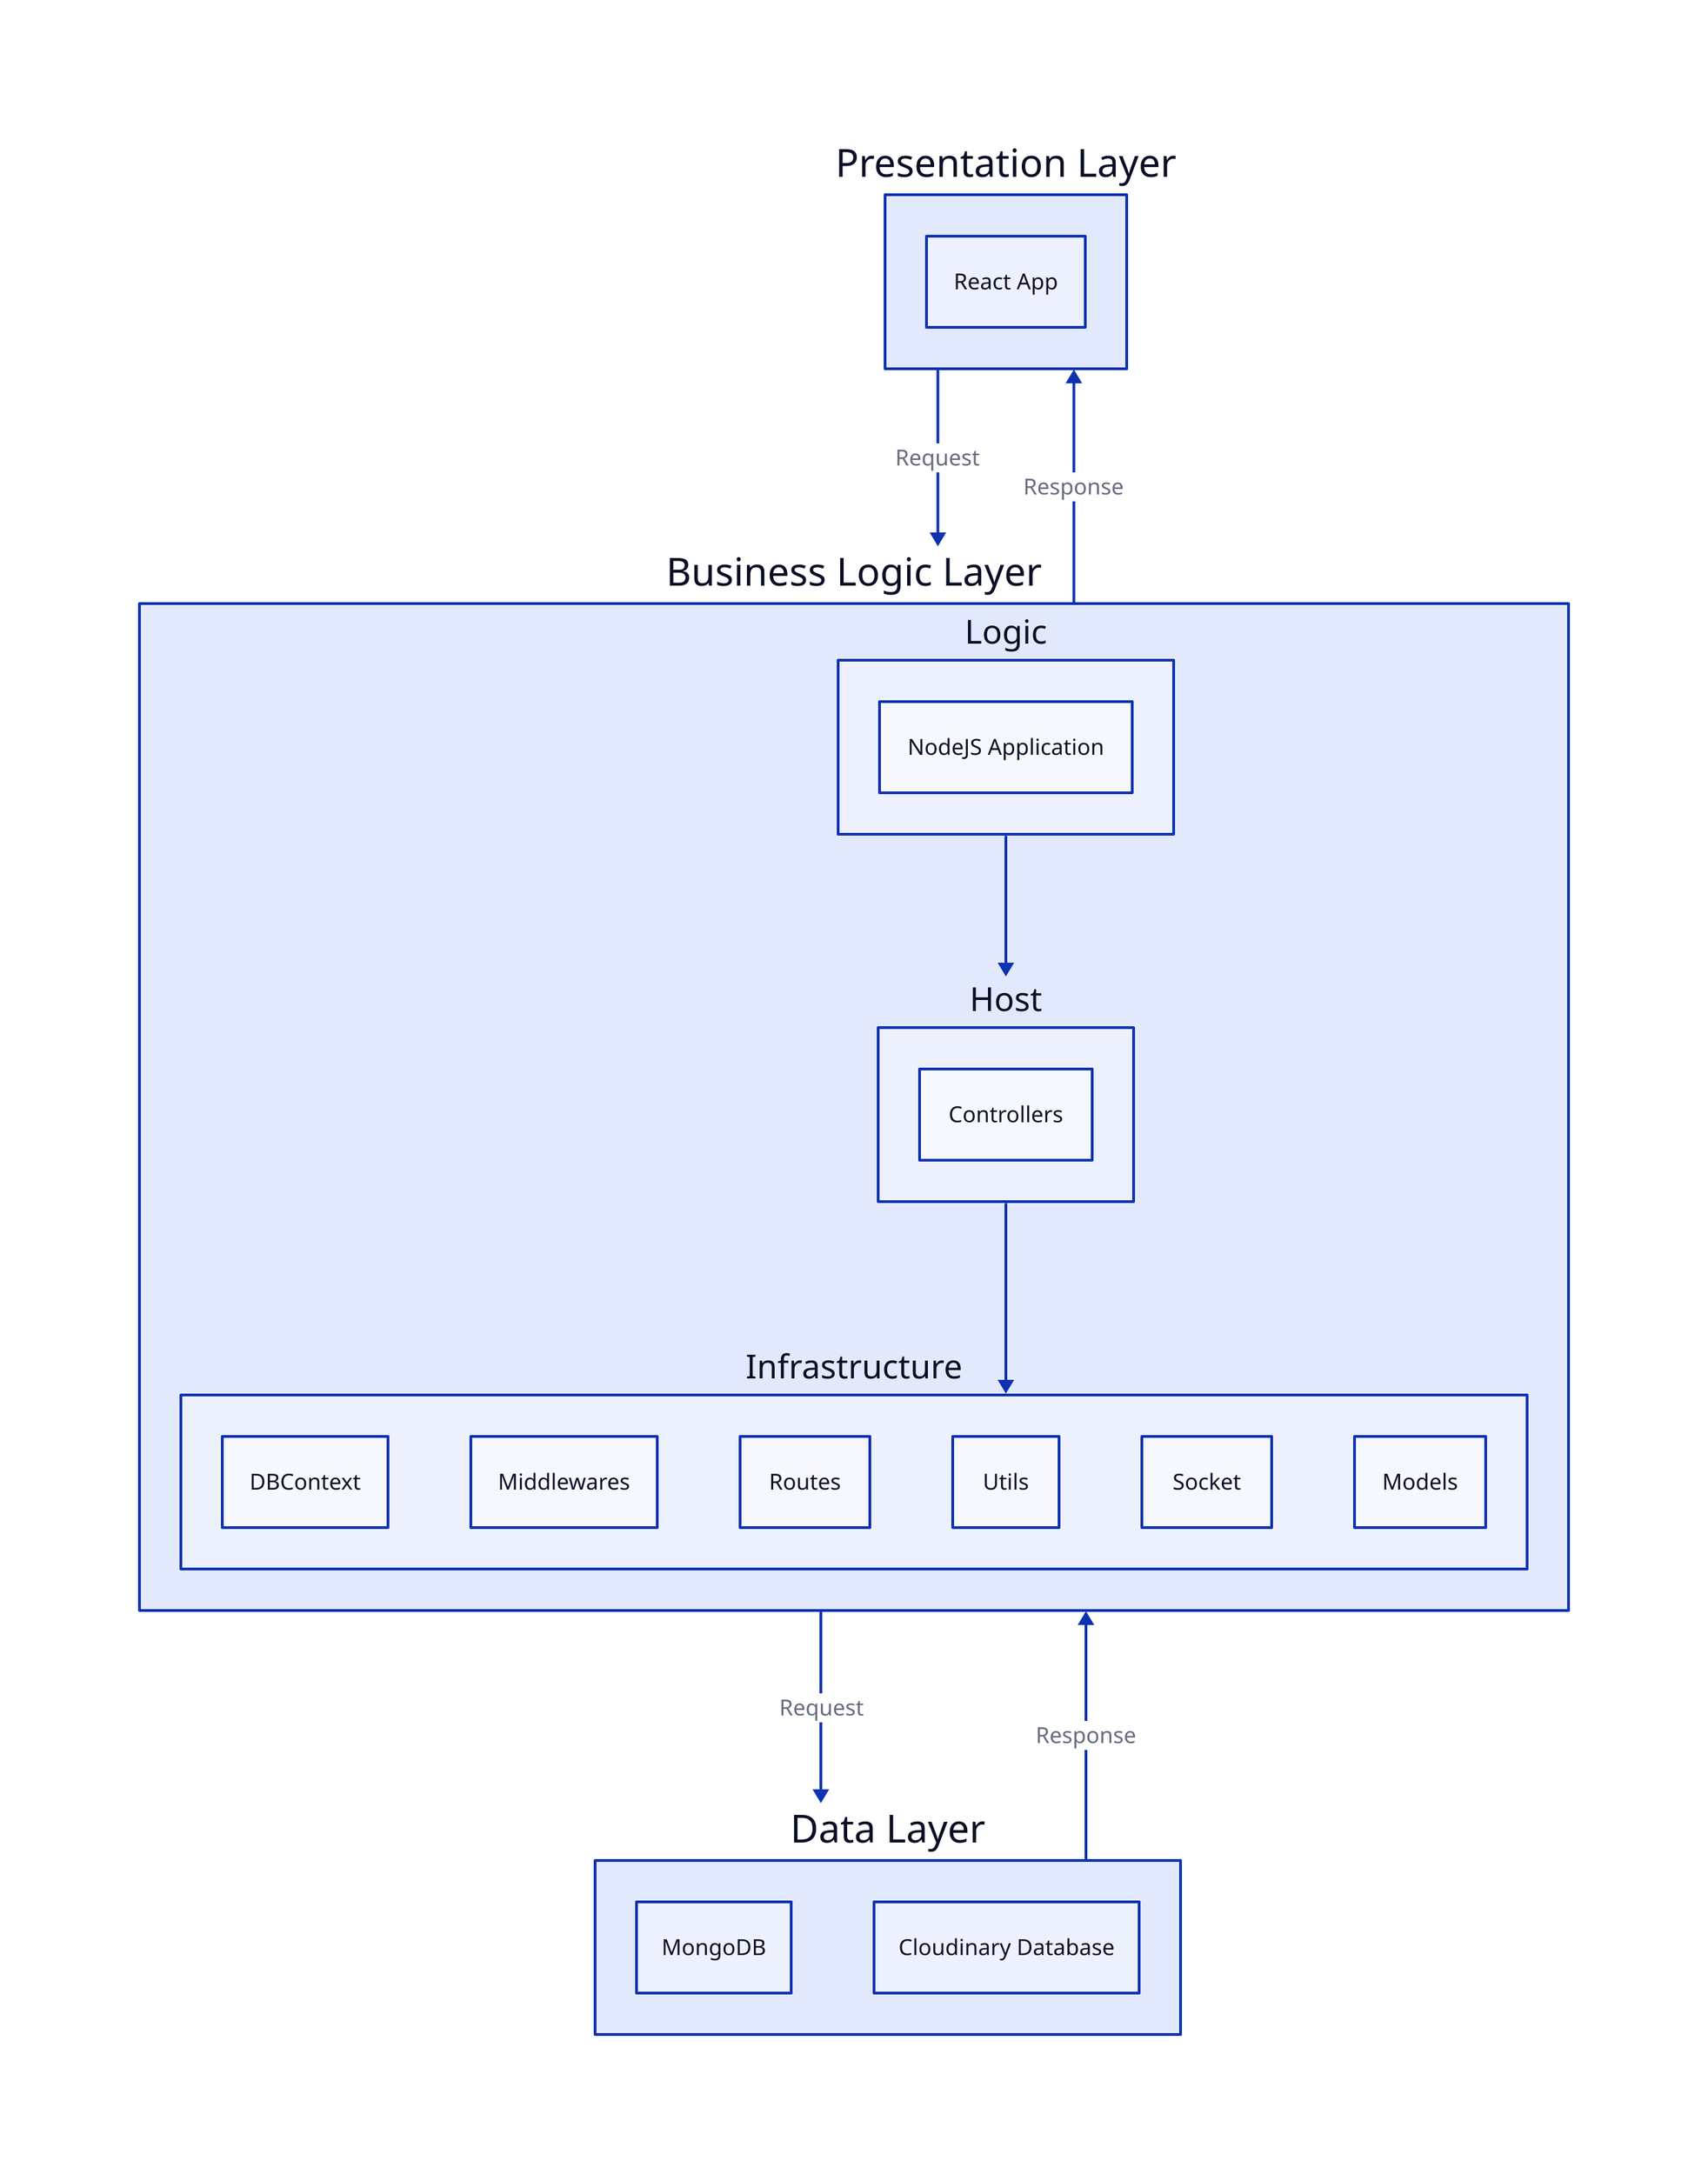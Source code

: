 Presentation Layer: {
  React App 
}

Business Logic Layer {
  Logic {
    NodeJS Application
  } 

  Host {
    Controllers
  }

  Logic -> Host

  Infrastructure {
    DBContext
    Middlewares
    Routes
    Utils
    Socket
    Models
  }

  Host -> Infrastructure
}

Data Layer {
  MongoDB 
  Cloudinary Database
}

Presentation Layer -> Business Logic Layer: Request
Presentation Layer <- Business Logic Layer: Response 

Business Logic Layer -> Data Layer: Request
Business Logic Layer <- Data Layer: Response 
